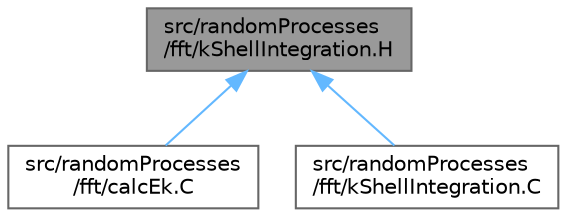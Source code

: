 digraph "src/randomProcesses/fft/kShellIntegration.H"
{
 // LATEX_PDF_SIZE
  bgcolor="transparent";
  edge [fontname=Helvetica,fontsize=10,labelfontname=Helvetica,labelfontsize=10];
  node [fontname=Helvetica,fontsize=10,shape=box,height=0.2,width=0.4];
  Node1 [id="Node000001",label="src/randomProcesses\l/fft/kShellIntegration.H",height=0.2,width=0.4,color="gray40", fillcolor="grey60", style="filled", fontcolor="black",tooltip="Integrate a multi-dimensional complexVectorField in k-shells to create the 1D."];
  Node1 -> Node2 [id="edge1_Node000001_Node000002",dir="back",color="steelblue1",style="solid",tooltip=" "];
  Node2 [id="Node000002",label="src/randomProcesses\l/fft/calcEk.C",height=0.2,width=0.4,color="grey40", fillcolor="white", style="filled",URL="$calcEk_8C.html",tooltip=" "];
  Node1 -> Node3 [id="edge2_Node000001_Node000003",dir="back",color="steelblue1",style="solid",tooltip=" "];
  Node3 [id="Node000003",label="src/randomProcesses\l/fft/kShellIntegration.C",height=0.2,width=0.4,color="grey40", fillcolor="white", style="filled",URL="$kShellIntegration_8C.html",tooltip=" "];
}
